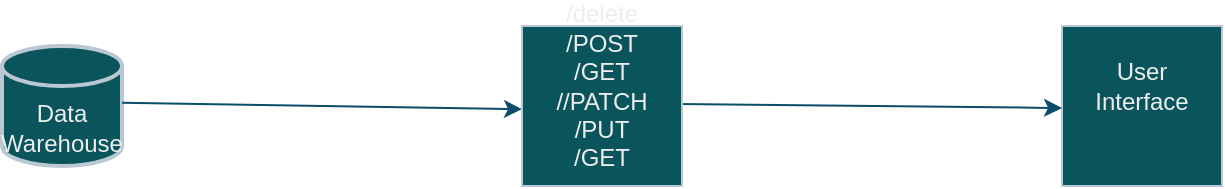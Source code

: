 <mxfile version="24.4.6" type="github">
  <diagram name="Page-1" id="iYfEcGZC3Mart0tt_Pew">
    <mxGraphModel dx="1364" dy="790" grid="1" gridSize="10" guides="1" tooltips="1" connect="1" arrows="1" fold="1" page="1" pageScale="1" pageWidth="850" pageHeight="1100" math="0" shadow="0">
      <root>
        <mxCell id="0" />
        <mxCell id="1" parent="0" />
        <mxCell id="qvN_gcN_sKEZaXYUXhw1-5" value="" style="strokeWidth=2;html=1;shape=mxgraph.flowchart.database;whiteSpace=wrap;labelBackgroundColor=none;fillColor=#09555B;strokeColor=#BAC8D3;fontColor=#EEEEEE;" vertex="1" parent="1">
          <mxGeometry x="100" y="260" width="60" height="60" as="geometry" />
        </mxCell>
        <mxCell id="qvN_gcN_sKEZaXYUXhw1-11" value="Data Warehouse" style="text;html=1;align=center;verticalAlign=middle;whiteSpace=wrap;rounded=0;labelBackgroundColor=none;fontColor=#EEEEEE;" vertex="1" parent="1">
          <mxGeometry x="100" y="286" width="60" height="30" as="geometry" />
        </mxCell>
        <mxCell id="qvN_gcN_sKEZaXYUXhw1-13" value="" style="whiteSpace=wrap;html=1;aspect=fixed;strokeColor=#BAC8D3;fontColor=#EEEEEE;fillColor=#09555B;" vertex="1" parent="1">
          <mxGeometry x="630" y="250" width="80" height="80" as="geometry" />
        </mxCell>
        <mxCell id="qvN_gcN_sKEZaXYUXhw1-14" value="User Interface" style="text;html=1;align=center;verticalAlign=middle;whiteSpace=wrap;rounded=0;labelBackgroundColor=none;fontColor=#EEEEEE;" vertex="1" parent="1">
          <mxGeometry x="640" y="265" width="60" height="30" as="geometry" />
        </mxCell>
        <mxCell id="qvN_gcN_sKEZaXYUXhw1-15" value="REST APIs" style="text;html=1;align=center;verticalAlign=middle;whiteSpace=wrap;rounded=0;labelBackgroundColor=none;fontColor=#EEEEEE;" vertex="1" parent="1">
          <mxGeometry x="360" y="280" width="60" height="30" as="geometry" />
        </mxCell>
        <mxCell id="qvN_gcN_sKEZaXYUXhw1-16" value="" style="endArrow=classic;html=1;rounded=0;strokeColor=#0B4D6A;entryX=0;entryY=0.75;entryDx=0;entryDy=0;" edge="1" parent="1">
          <mxGeometry width="50" height="50" relative="1" as="geometry">
            <mxPoint x="160" y="288.37" as="sourcePoint" />
            <mxPoint x="360" y="291.63" as="targetPoint" />
          </mxGeometry>
        </mxCell>
        <mxCell id="qvN_gcN_sKEZaXYUXhw1-25" value="" style="endArrow=classic;html=1;rounded=0;strokeColor=#0B4D6A;entryX=0.025;entryY=0.588;entryDx=0;entryDy=0;entryPerimeter=0;" edge="1" parent="1">
          <mxGeometry width="50" height="50" relative="1" as="geometry">
            <mxPoint x="438" y="288.99" as="sourcePoint" />
            <mxPoint x="630" y="291.01" as="targetPoint" />
          </mxGeometry>
        </mxCell>
        <mxCell id="qvN_gcN_sKEZaXYUXhw1-27" value="" style="whiteSpace=wrap;html=1;aspect=fixed;strokeColor=#BAC8D3;fontColor=#EEEEEE;fillColor=#09555B;" vertex="1" parent="1">
          <mxGeometry x="360" y="250" width="80" height="80" as="geometry" />
        </mxCell>
        <mxCell id="qvN_gcN_sKEZaXYUXhw1-28" value="&lt;div&gt;/delete&lt;/div&gt;&lt;div&gt;/POST&lt;/div&gt;&lt;div&gt;/GET&lt;/div&gt;&lt;div&gt;//PATCH&lt;/div&gt;&lt;div&gt;/PUT&lt;br&gt;/GET&lt;br&gt;&lt;/div&gt;" style="text;html=1;align=center;verticalAlign=middle;whiteSpace=wrap;rounded=0;labelBackgroundColor=none;fontColor=#EEEEEE;" vertex="1" parent="1">
          <mxGeometry x="370" y="265" width="60" height="30" as="geometry" />
        </mxCell>
      </root>
    </mxGraphModel>
  </diagram>
</mxfile>
